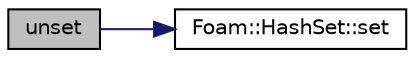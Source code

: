 digraph "unset"
{
  bgcolor="transparent";
  edge [fontname="Helvetica",fontsize="10",labelfontname="Helvetica",labelfontsize="10"];
  node [fontname="Helvetica",fontsize="10",shape=record];
  rankdir="LR";
  Node1 [label="unset",height=0.2,width=0.4,color="black", fillcolor="grey75", style="filled" fontcolor="black"];
  Node1 -> Node2 [color="midnightblue",fontsize="10",style="solid",fontname="Helvetica"];
  Node2 [label="Foam::HashSet::set",height=0.2,width=0.4,color="black",URL="$classFoam_1_1HashSet.html#abfc52fb4a4e411ba469186cf8a2ff37b",tooltip="Same as insert (no value to overwrite) "];
}
